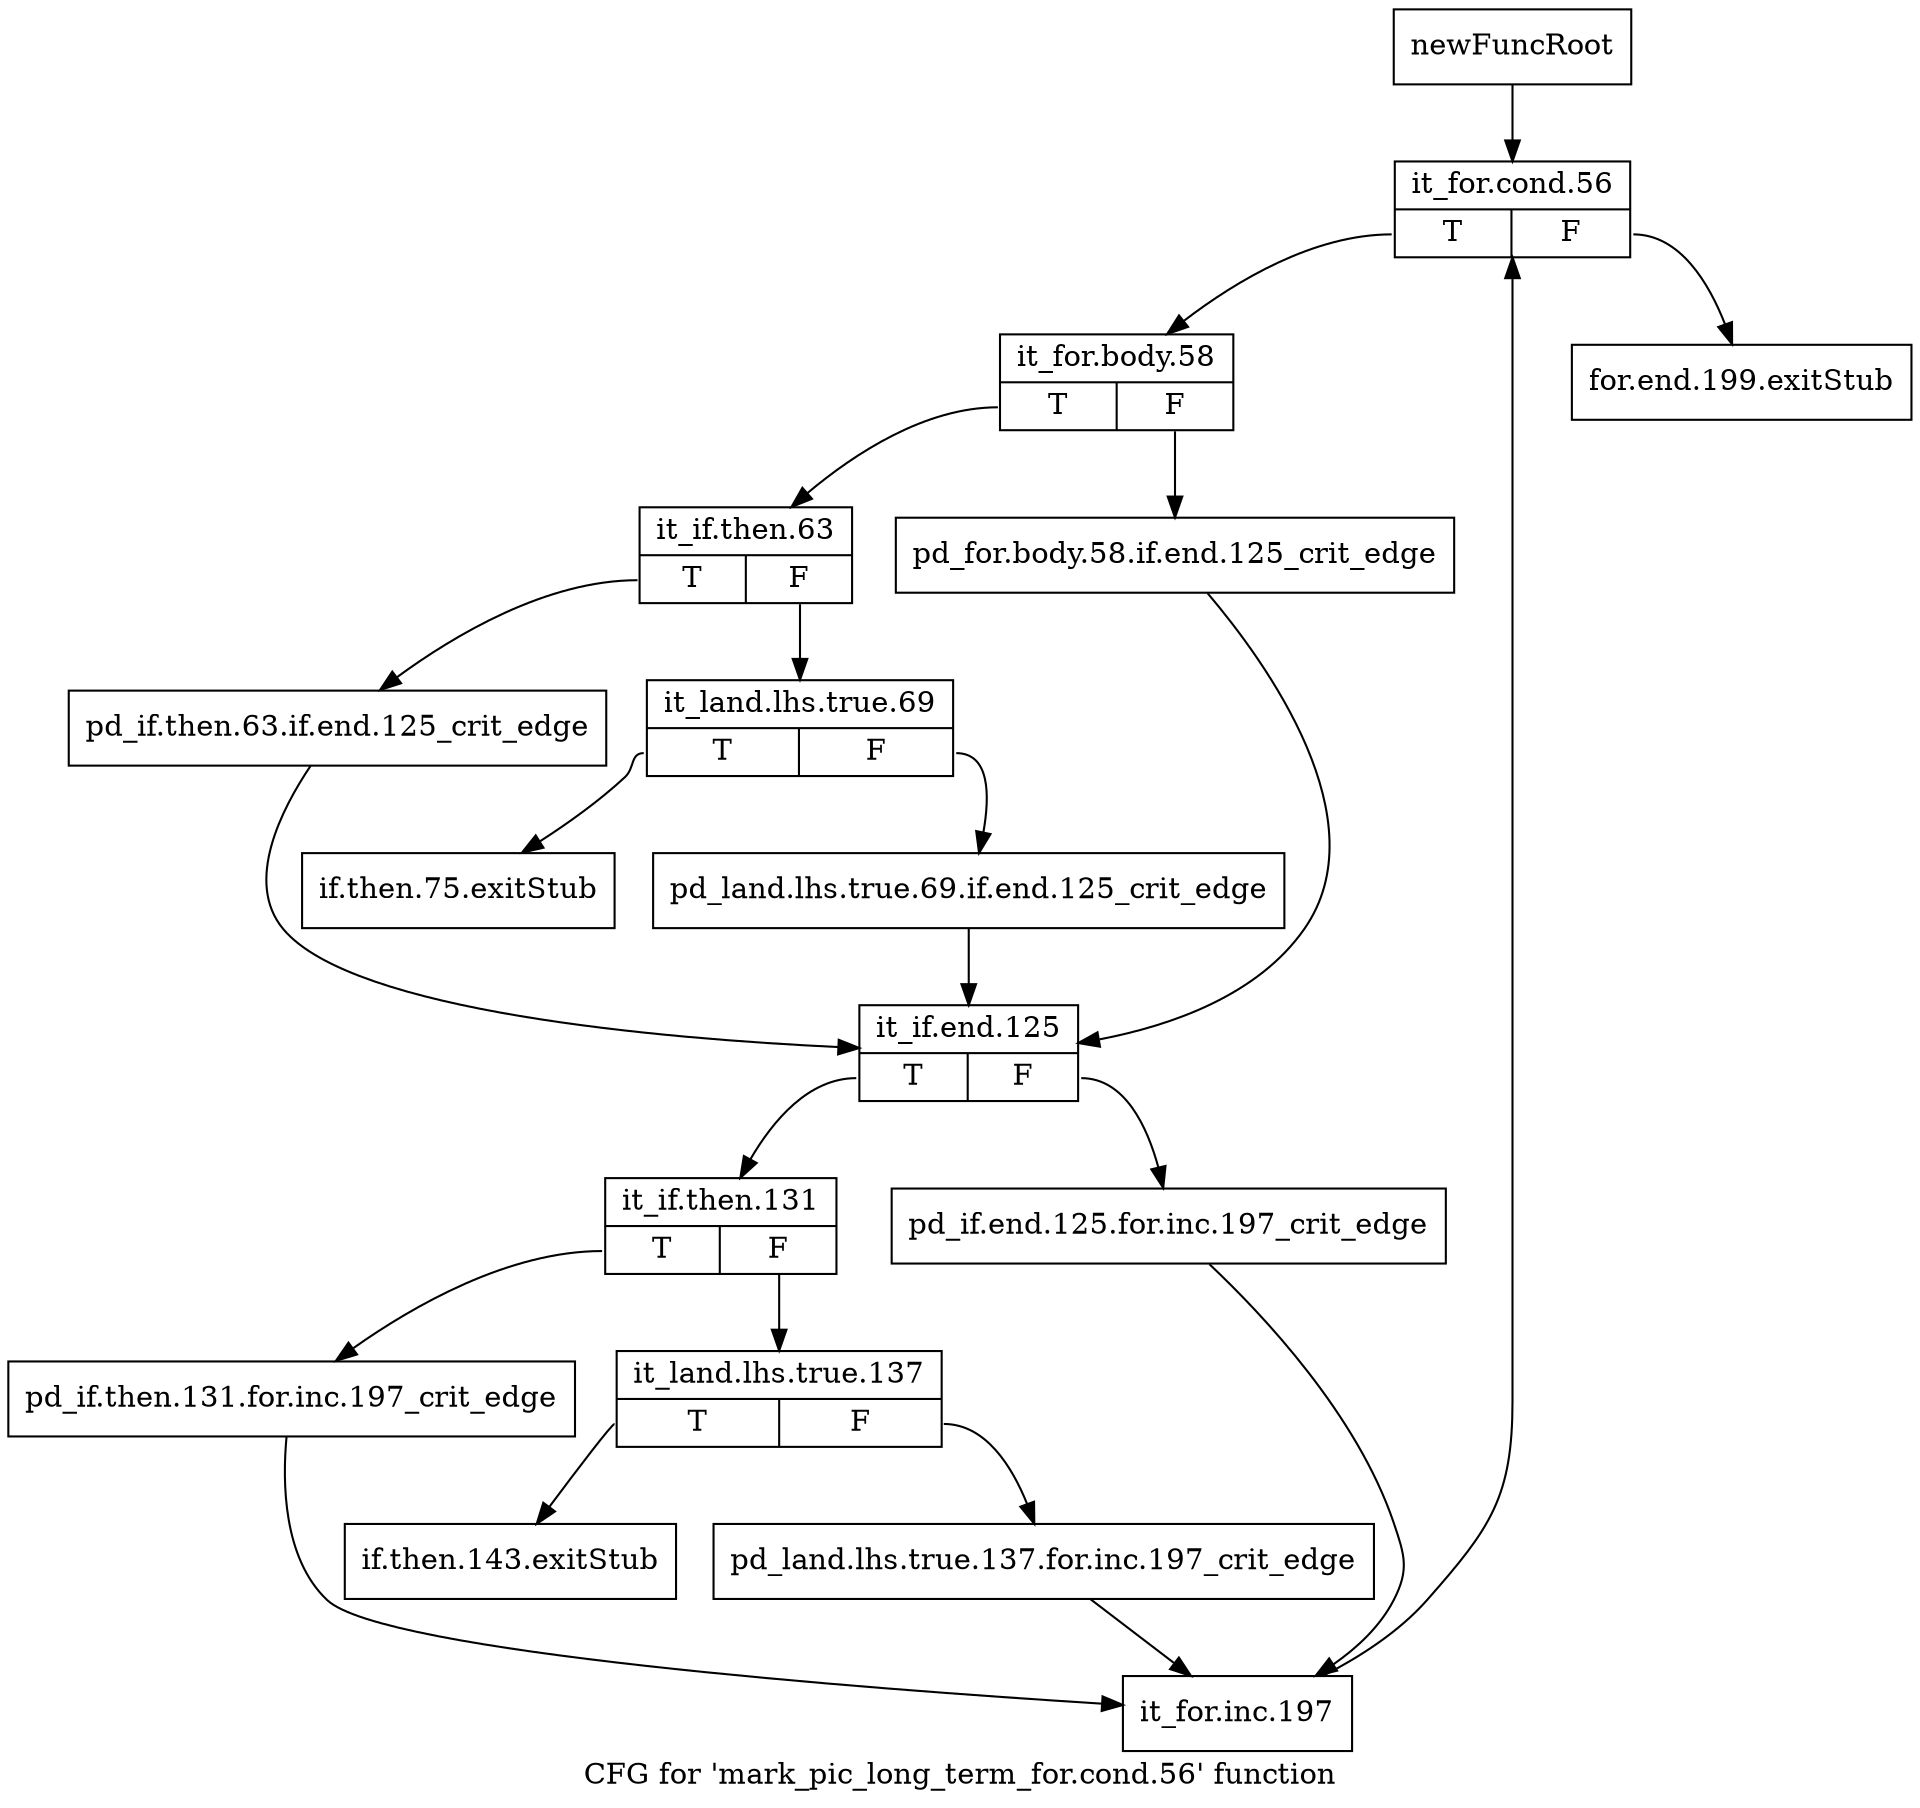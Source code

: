 digraph "CFG for 'mark_pic_long_term_for.cond.56' function" {
	label="CFG for 'mark_pic_long_term_for.cond.56' function";

	Node0x28382e0 [shape=record,label="{newFuncRoot}"];
	Node0x28382e0 -> Node0x2838420;
	Node0x2838330 [shape=record,label="{for.end.199.exitStub}"];
	Node0x2838380 [shape=record,label="{if.then.75.exitStub}"];
	Node0x28383d0 [shape=record,label="{if.then.143.exitStub}"];
	Node0x2838420 [shape=record,label="{it_for.cond.56|{<s0>T|<s1>F}}"];
	Node0x2838420:s0 -> Node0x2838470;
	Node0x2838420:s1 -> Node0x2838330;
	Node0x2838470 [shape=record,label="{it_for.body.58|{<s0>T|<s1>F}}"];
	Node0x2838470:s0 -> Node0x2838510;
	Node0x2838470:s1 -> Node0x28384c0;
	Node0x28384c0 [shape=record,label="{pd_for.body.58.if.end.125_crit_edge}"];
	Node0x28384c0 -> Node0x2838650;
	Node0x2838510 [shape=record,label="{it_if.then.63|{<s0>T|<s1>F}}"];
	Node0x2838510:s0 -> Node0x2838600;
	Node0x2838510:s1 -> Node0x2838560;
	Node0x2838560 [shape=record,label="{it_land.lhs.true.69|{<s0>T|<s1>F}}"];
	Node0x2838560:s0 -> Node0x2838380;
	Node0x2838560:s1 -> Node0x28385b0;
	Node0x28385b0 [shape=record,label="{pd_land.lhs.true.69.if.end.125_crit_edge}"];
	Node0x28385b0 -> Node0x2838650;
	Node0x2838600 [shape=record,label="{pd_if.then.63.if.end.125_crit_edge}"];
	Node0x2838600 -> Node0x2838650;
	Node0x2838650 [shape=record,label="{it_if.end.125|{<s0>T|<s1>F}}"];
	Node0x2838650:s0 -> Node0x28386f0;
	Node0x2838650:s1 -> Node0x28386a0;
	Node0x28386a0 [shape=record,label="{pd_if.end.125.for.inc.197_crit_edge}"];
	Node0x28386a0 -> Node0x2838830;
	Node0x28386f0 [shape=record,label="{it_if.then.131|{<s0>T|<s1>F}}"];
	Node0x28386f0:s0 -> Node0x28387e0;
	Node0x28386f0:s1 -> Node0x2838740;
	Node0x2838740 [shape=record,label="{it_land.lhs.true.137|{<s0>T|<s1>F}}"];
	Node0x2838740:s0 -> Node0x28383d0;
	Node0x2838740:s1 -> Node0x2838790;
	Node0x2838790 [shape=record,label="{pd_land.lhs.true.137.for.inc.197_crit_edge}"];
	Node0x2838790 -> Node0x2838830;
	Node0x28387e0 [shape=record,label="{pd_if.then.131.for.inc.197_crit_edge}"];
	Node0x28387e0 -> Node0x2838830;
	Node0x2838830 [shape=record,label="{it_for.inc.197}"];
	Node0x2838830 -> Node0x2838420;
}
